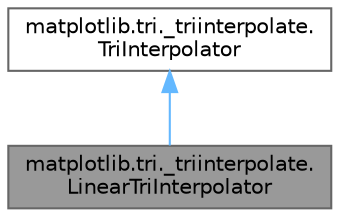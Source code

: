digraph "matplotlib.tri._triinterpolate.LinearTriInterpolator"
{
 // LATEX_PDF_SIZE
  bgcolor="transparent";
  edge [fontname=Helvetica,fontsize=10,labelfontname=Helvetica,labelfontsize=10];
  node [fontname=Helvetica,fontsize=10,shape=box,height=0.2,width=0.4];
  Node1 [id="Node000001",label="matplotlib.tri._triinterpolate.\lLinearTriInterpolator",height=0.2,width=0.4,color="gray40", fillcolor="grey60", style="filled", fontcolor="black",tooltip=" "];
  Node2 -> Node1 [id="edge1_Node000001_Node000002",dir="back",color="steelblue1",style="solid",tooltip=" "];
  Node2 [id="Node000002",label="matplotlib.tri._triinterpolate.\lTriInterpolator",height=0.2,width=0.4,color="gray40", fillcolor="white", style="filled",URL="$d0/d13/classmatplotlib_1_1tri_1_1__triinterpolate_1_1TriInterpolator.html",tooltip=" "];
}
